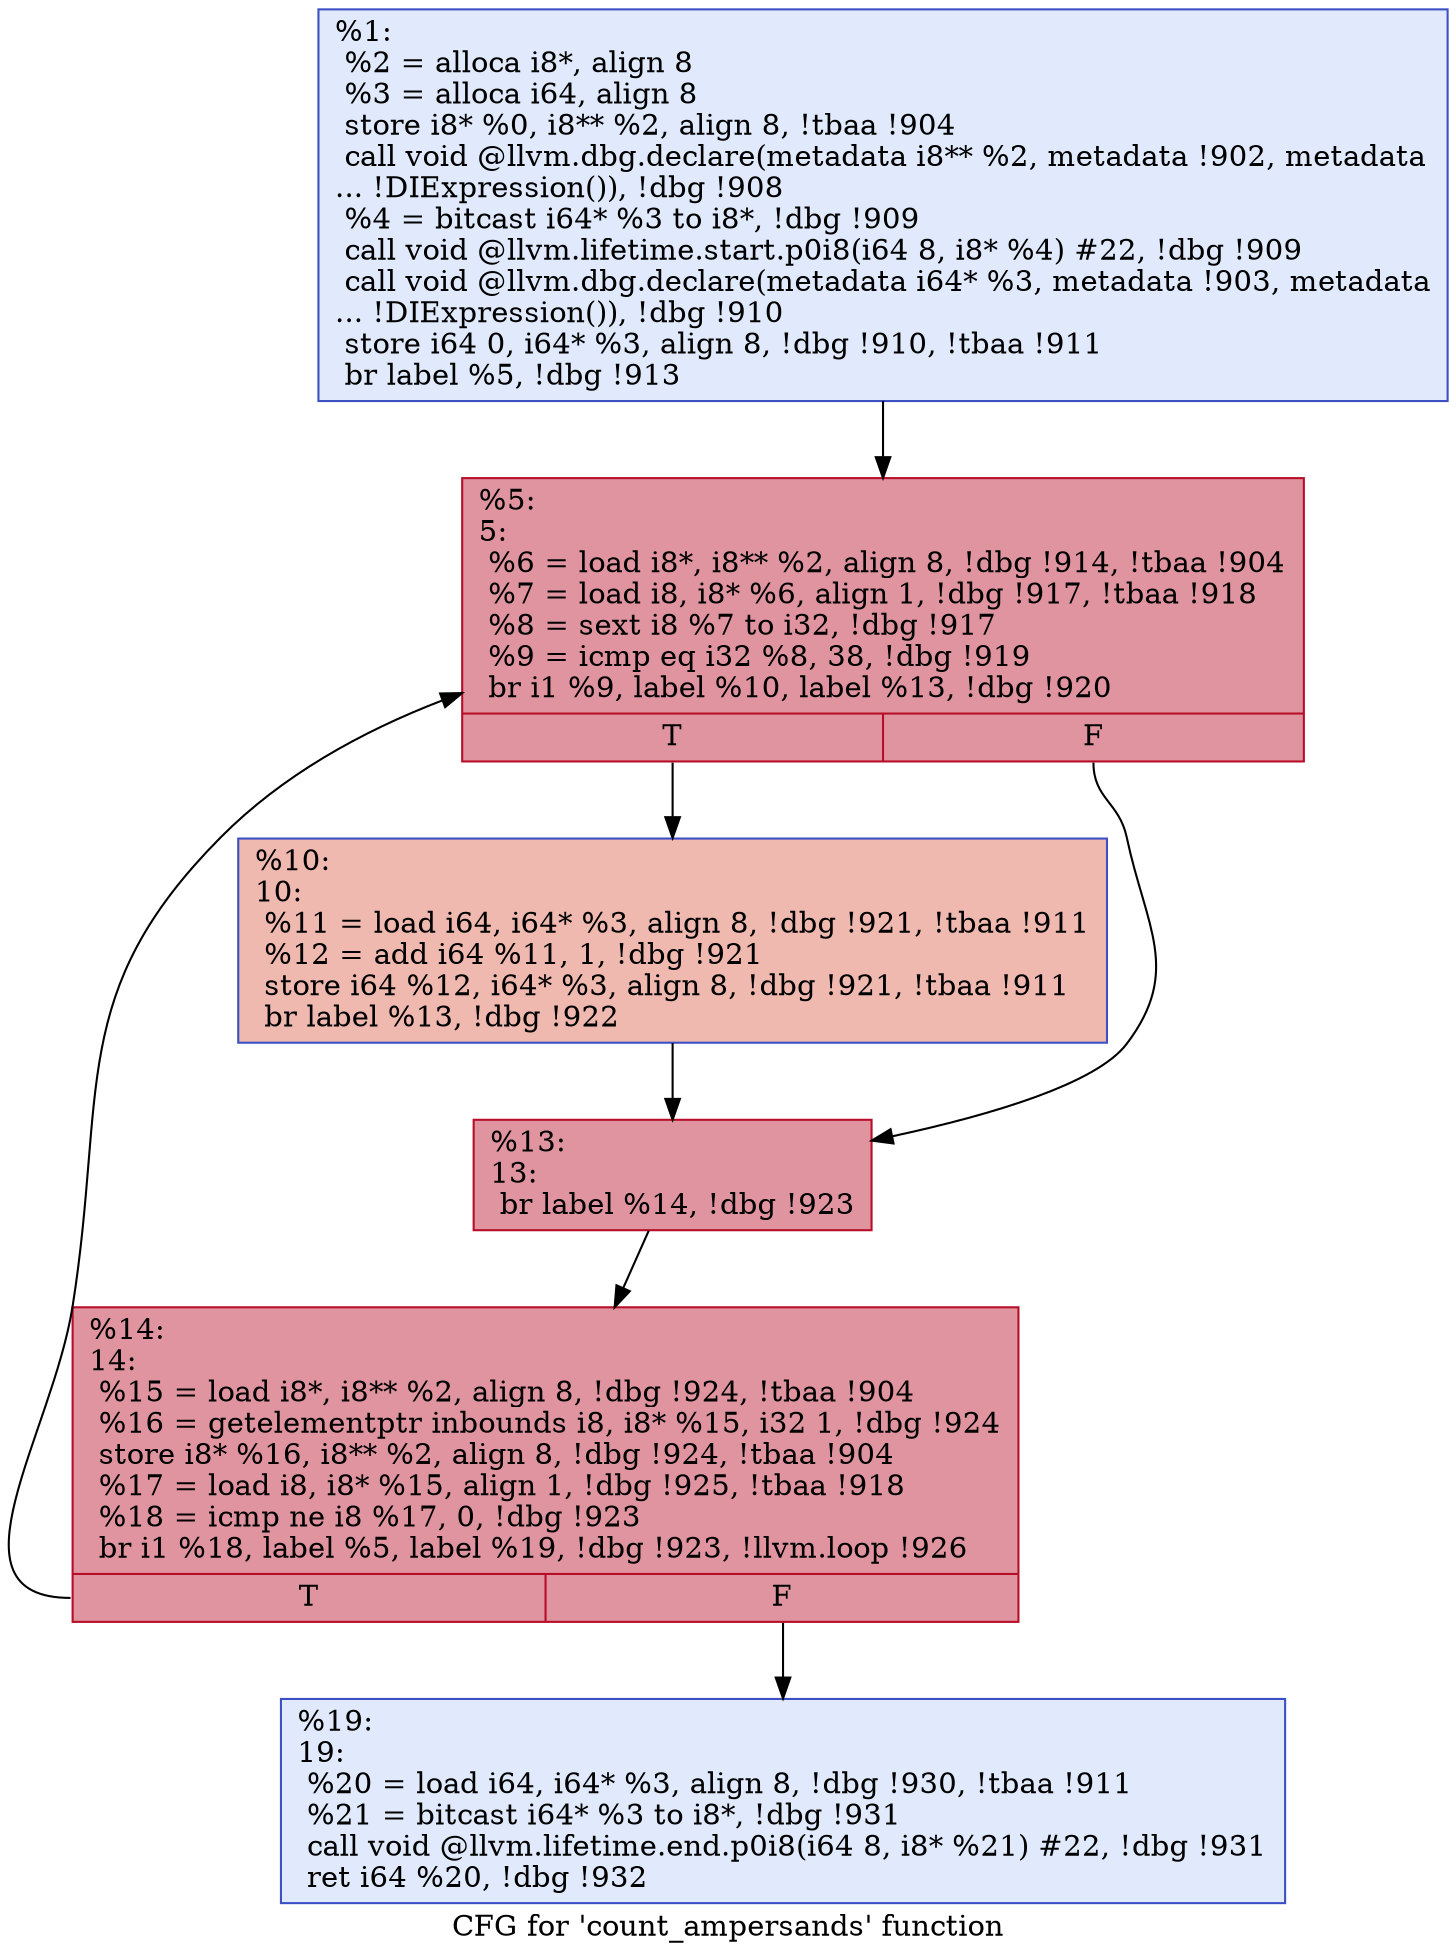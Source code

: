 digraph "CFG for 'count_ampersands' function" {
	label="CFG for 'count_ampersands' function";

	Node0x1d27ff0 [shape=record,color="#3d50c3ff", style=filled, fillcolor="#b9d0f970",label="{%1:\l  %2 = alloca i8*, align 8\l  %3 = alloca i64, align 8\l  store i8* %0, i8** %2, align 8, !tbaa !904\l  call void @llvm.dbg.declare(metadata i8** %2, metadata !902, metadata\l... !DIExpression()), !dbg !908\l  %4 = bitcast i64* %3 to i8*, !dbg !909\l  call void @llvm.lifetime.start.p0i8(i64 8, i8* %4) #22, !dbg !909\l  call void @llvm.dbg.declare(metadata i64* %3, metadata !903, metadata\l... !DIExpression()), !dbg !910\l  store i64 0, i64* %3, align 8, !dbg !910, !tbaa !911\l  br label %5, !dbg !913\l}"];
	Node0x1d27ff0 -> Node0x1d28080;
	Node0x1d28080 [shape=record,color="#b70d28ff", style=filled, fillcolor="#b70d2870",label="{%5:\l5:                                                \l  %6 = load i8*, i8** %2, align 8, !dbg !914, !tbaa !904\l  %7 = load i8, i8* %6, align 1, !dbg !917, !tbaa !918\l  %8 = sext i8 %7 to i32, !dbg !917\l  %9 = icmp eq i32 %8, 38, !dbg !919\l  br i1 %9, label %10, label %13, !dbg !920\l|{<s0>T|<s1>F}}"];
	Node0x1d28080:s0 -> Node0x1d280d0;
	Node0x1d28080:s1 -> Node0x1d28120;
	Node0x1d280d0 [shape=record,color="#3d50c3ff", style=filled, fillcolor="#de614d70",label="{%10:\l10:                                               \l  %11 = load i64, i64* %3, align 8, !dbg !921, !tbaa !911\l  %12 = add i64 %11, 1, !dbg !921\l  store i64 %12, i64* %3, align 8, !dbg !921, !tbaa !911\l  br label %13, !dbg !922\l}"];
	Node0x1d280d0 -> Node0x1d28120;
	Node0x1d28120 [shape=record,color="#b70d28ff", style=filled, fillcolor="#b70d2870",label="{%13:\l13:                                               \l  br label %14, !dbg !923\l}"];
	Node0x1d28120 -> Node0x1d28170;
	Node0x1d28170 [shape=record,color="#b70d28ff", style=filled, fillcolor="#b70d2870",label="{%14:\l14:                                               \l  %15 = load i8*, i8** %2, align 8, !dbg !924, !tbaa !904\l  %16 = getelementptr inbounds i8, i8* %15, i32 1, !dbg !924\l  store i8* %16, i8** %2, align 8, !dbg !924, !tbaa !904\l  %17 = load i8, i8* %15, align 1, !dbg !925, !tbaa !918\l  %18 = icmp ne i8 %17, 0, !dbg !923\l  br i1 %18, label %5, label %19, !dbg !923, !llvm.loop !926\l|{<s0>T|<s1>F}}"];
	Node0x1d28170:s0 -> Node0x1d28080;
	Node0x1d28170:s1 -> Node0x1d281c0;
	Node0x1d281c0 [shape=record,color="#3d50c3ff", style=filled, fillcolor="#b9d0f970",label="{%19:\l19:                                               \l  %20 = load i64, i64* %3, align 8, !dbg !930, !tbaa !911\l  %21 = bitcast i64* %3 to i8*, !dbg !931\l  call void @llvm.lifetime.end.p0i8(i64 8, i8* %21) #22, !dbg !931\l  ret i64 %20, !dbg !932\l}"];
}
